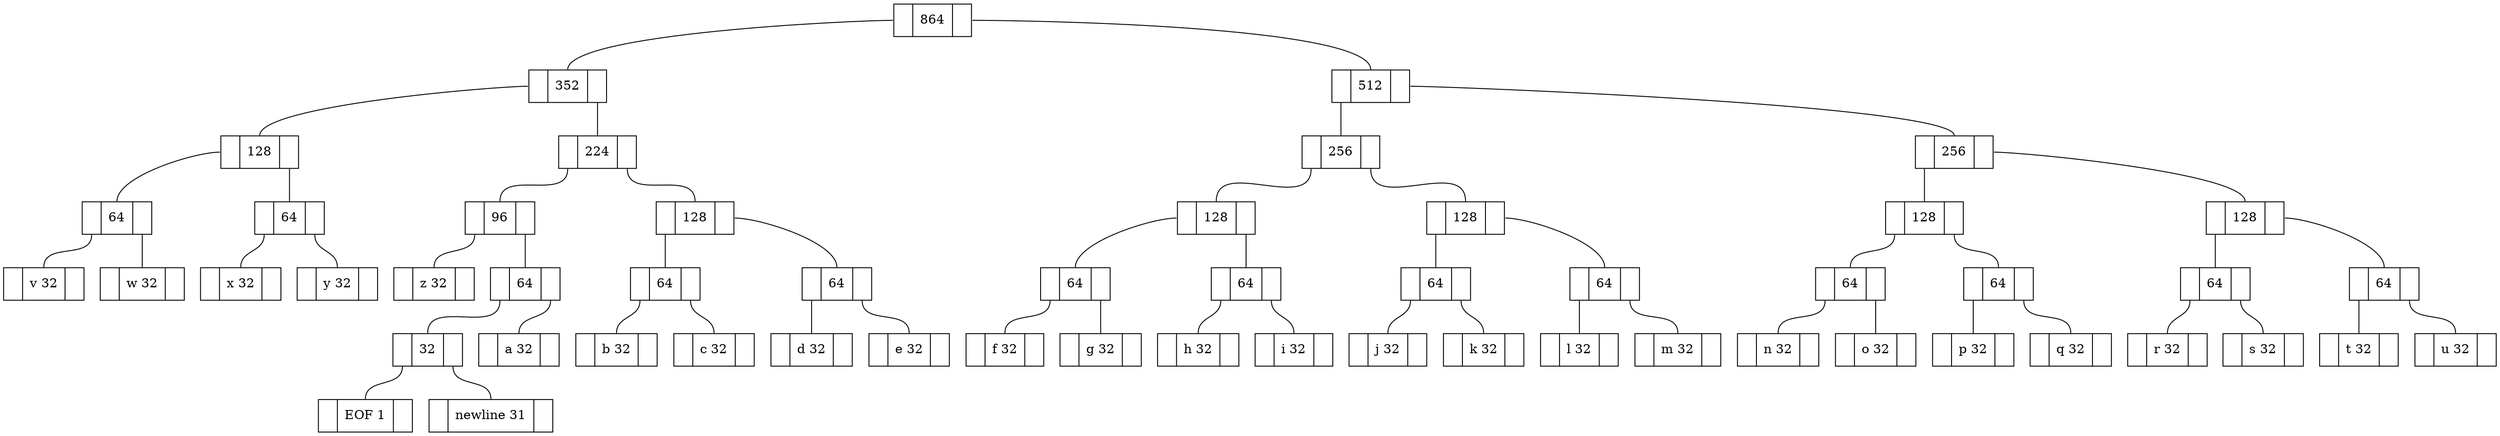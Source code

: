 graph Tree {
	node [shape=record]

	node1712811212 [label = "<f0> |<f1>   864|<f2> "]
	node1712811212:f0 -- node199752049:f1
	node199752049 [label = "<f0> |<f1>   352|<f2> "]
	node199752049:f0 -- node715747282:f1
	node715747282 [label = "<f0> |<f1>   128|<f2> "]
	node715747282:f0 -- node1508661727:f1
	node1508661727 [label = "<f0> |<f1>   64|<f2> "]
	node1508661727:f0 -- node738225560:f1
	node738225560 [label = "<f0> |<f1> v 32|<f2> "]
	node1508661727:f2 -- node1343958201:f1
	node1343958201 [label = "<f0> |<f1> w 32|<f2> "]
	node715747282:f2 -- node672485061:f1
	node672485061 [label = "<f0> |<f1>   64|<f2> "]
	node672485061:f0 -- node249986066:f1
	node249986066 [label = "<f0> |<f1> x 32|<f2> "]
	node672485061:f2 -- node1037797730:f1
	node1037797730 [label = "<f0> |<f1> y 32|<f2> "]
	node199752049:f2 -- node404267176:f1
	node404267176 [label = "<f0> |<f1>   224|<f2> "]
	node404267176:f0 -- node2027651571:f1
	node2027651571 [label = "<f0> |<f1>   96|<f2> "]
	node2027651571:f0 -- node321959554:f1
	node321959554 [label = "<f0> |<f1> z 32|<f2> "]
	node2027651571:f2 -- node1662917285:f1
	node1662917285 [label = "<f0> |<f1>   64|<f2> "]
	node1662917285:f0 -- node1298626937:f1
	node1298626937 [label = "<f0> |<f1>   32|<f2> "]
	node1298626937:f0 -- node1146625698:f1
	node1146625698 [label = "<f0> |<f1> EOF 1|<f2> "]
	node1298626937:f2 -- node1967341755:f1
	node1967341755 [label = "<f0> |<f1> newline 31|<f2> "]
	node1662917285:f2 -- node307163426:f1
	node307163426 [label = "<f0> |<f1> a 32|<f2> "]
	node404267176:f2 -- node2092497041:f1
	node2092497041 [label = "<f0> |<f1>   128|<f2> "]
	node2092497041:f0 -- node1405564815:f1
	node1405564815 [label = "<f0> |<f1>   64|<f2> "]
	node1405564815:f0 -- node1007728705:f1
	node1007728705 [label = "<f0> |<f1> b 32|<f2> "]
	node1405564815:f2 -- node1840304693:f1
	node1840304693 [label = "<f0> |<f1> c 32|<f2> "]
	node2092497041:f2 -- node1941491157:f1
	node1941491157 [label = "<f0> |<f1>   64|<f2> "]
	node1941491157:f0 -- node1775343181:f1
	node1775343181 [label = "<f0> |<f1> d 32|<f2> "]
	node1941491157:f2 -- node1055051649:f1
	node1055051649 [label = "<f0> |<f1> e 32|<f2> "]
	node1712811212:f2 -- node480591464:f1
	node480591464 [label = "<f0> |<f1>   512|<f2> "]
	node480591464:f0 -- node614739081:f1
	node614739081 [label = "<f0> |<f1>   256|<f2> "]
	node614739081:f0 -- node375908650:f1
	node375908650 [label = "<f0> |<f1>   128|<f2> "]
	node375908650:f0 -- node2147274723:f1
	node2147274723 [label = "<f0> |<f1>   64|<f2> "]
	node2147274723:f0 -- node783581626:f1
	node783581626 [label = "<f0> |<f1> f 32|<f2> "]
	node2147274723:f2 -- node1286664778:f1
	node1286664778 [label = "<f0> |<f1> g 32|<f2> "]
	node375908650:f2 -- node1962082203:f1
	node1962082203 [label = "<f0> |<f1>   64|<f2> "]
	node1962082203:f0 -- node2104186136:f1
	node2104186136 [label = "<f0> |<f1> h 32|<f2> "]
	node1962082203:f2 -- node295688956:f1
	node295688956 [label = "<f0> |<f1> i 32|<f2> "]
	node614739081:f2 -- node367124334:f1
	node367124334 [label = "<f0> |<f1>   128|<f2> "]
	node367124334:f0 -- node538163707:f1
	node538163707 [label = "<f0> |<f1>   64|<f2> "]
	node538163707:f0 -- node1863786032:f1
	node1863786032 [label = "<f0> |<f1> j 32|<f2> "]
	node538163707:f2 -- node1455364682:f1
	node1455364682 [label = "<f0> |<f1> k 32|<f2> "]
	node367124334:f2 -- node475471044:f1
	node475471044 [label = "<f0> |<f1>   64|<f2> "]
	node475471044:f0 -- node455186021:f1
	node455186021 [label = "<f0> |<f1> l 32|<f2> "]
	node475471044:f2 -- node974704333:f1
	node974704333 [label = "<f0> |<f1> m 32|<f2> "]
	node480591464:f2 -- node850465415:f1
	node850465415 [label = "<f0> |<f1>   256|<f2> "]
	node850465415:f0 -- node121075473:f1
	node121075473 [label = "<f0> |<f1>   128|<f2> "]
	node121075473:f0 -- node1248461002:f1
	node1248461002 [label = "<f0> |<f1>   64|<f2> "]
	node1248461002:f0 -- node1968829424:f1
	node1968829424 [label = "<f0> |<f1> n 32|<f2> "]
	node1248461002:f2 -- node1688096192:f1
	node1688096192 [label = "<f0> |<f1> o 32|<f2> "]
	node121075473:f2 -- node1426238427:f1
	node1426238427 [label = "<f0> |<f1>   64|<f2> "]
	node1426238427:f0 -- node576774775:f1
	node576774775 [label = "<f0> |<f1> p 32|<f2> "]
	node1426238427:f2 -- node112460867:f1
	node112460867 [label = "<f0> |<f1> q 32|<f2> "]
	node850465415:f2 -- node344182309:f1
	node344182309 [label = "<f0> |<f1>   128|<f2> "]
	node344182309:f0 -- node1498605992:f1
	node1498605992 [label = "<f0> |<f1>   64|<f2> "]
	node1498605992:f0 -- node1382695528:f1
	node1382695528 [label = "<f0> |<f1> r 32|<f2> "]
	node1498605992:f2 -- node1043194909:f1
	node1043194909 [label = "<f0> |<f1> s 32|<f2> "]
	node344182309:f2 -- node920341455:f1
	node920341455 [label = "<f0> |<f1>   64|<f2> "]
	node920341455:f0 -- node2001608491:f1
	node2001608491 [label = "<f0> |<f1> t 32|<f2> "]
	node920341455:f2 -- node702577982:f1
	node702577982 [label = "<f0> |<f1> u 32|<f2> "]
}
